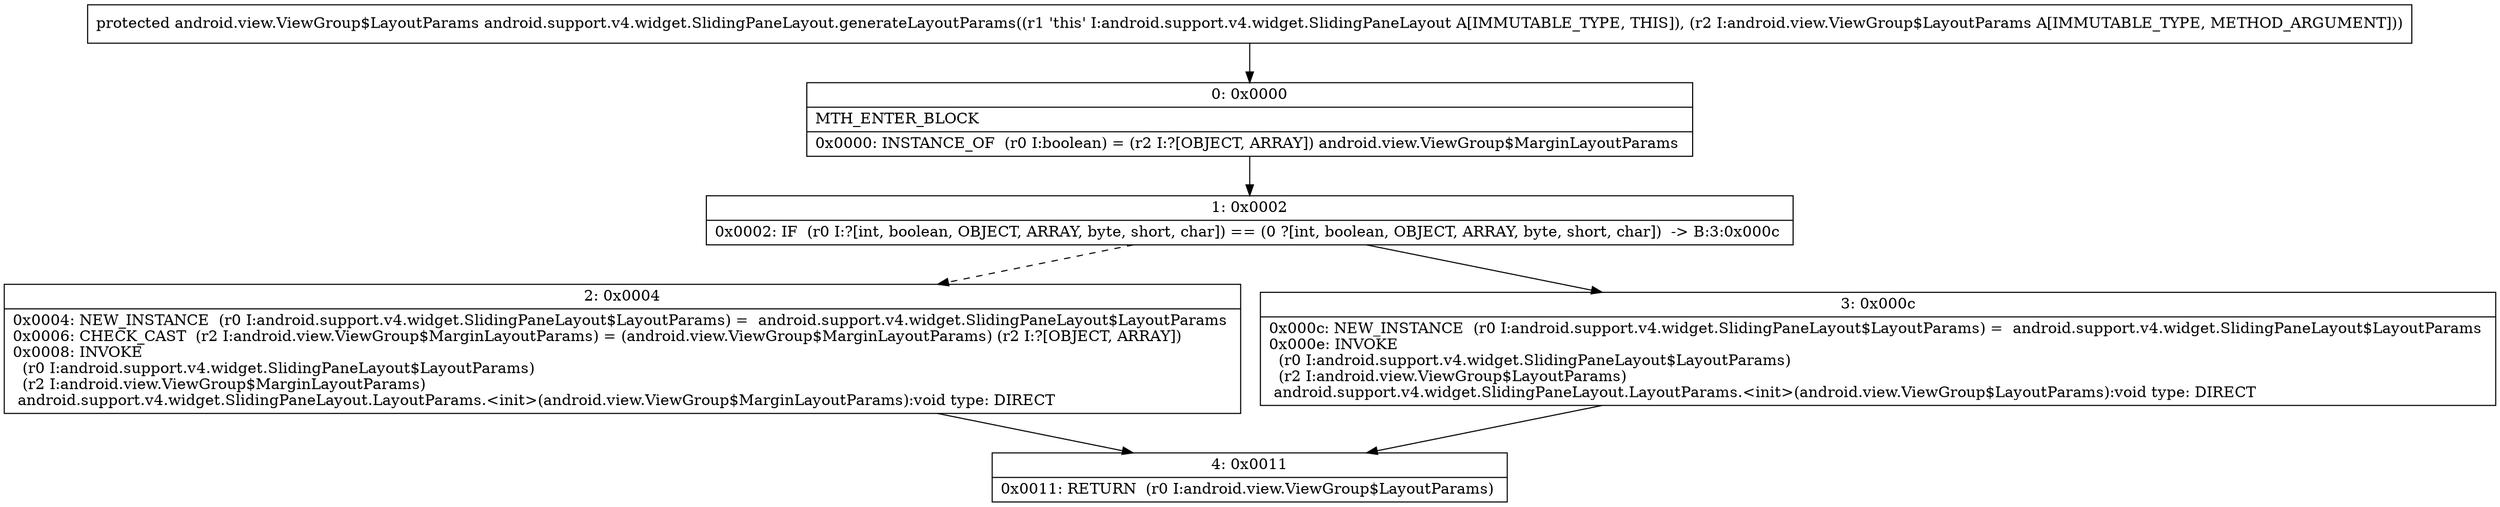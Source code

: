 digraph "CFG forandroid.support.v4.widget.SlidingPaneLayout.generateLayoutParams(Landroid\/view\/ViewGroup$LayoutParams;)Landroid\/view\/ViewGroup$LayoutParams;" {
Node_0 [shape=record,label="{0\:\ 0x0000|MTH_ENTER_BLOCK\l|0x0000: INSTANCE_OF  (r0 I:boolean) = (r2 I:?[OBJECT, ARRAY]) android.view.ViewGroup$MarginLayoutParams \l}"];
Node_1 [shape=record,label="{1\:\ 0x0002|0x0002: IF  (r0 I:?[int, boolean, OBJECT, ARRAY, byte, short, char]) == (0 ?[int, boolean, OBJECT, ARRAY, byte, short, char])  \-\> B:3:0x000c \l}"];
Node_2 [shape=record,label="{2\:\ 0x0004|0x0004: NEW_INSTANCE  (r0 I:android.support.v4.widget.SlidingPaneLayout$LayoutParams) =  android.support.v4.widget.SlidingPaneLayout$LayoutParams \l0x0006: CHECK_CAST  (r2 I:android.view.ViewGroup$MarginLayoutParams) = (android.view.ViewGroup$MarginLayoutParams) (r2 I:?[OBJECT, ARRAY]) \l0x0008: INVOKE  \l  (r0 I:android.support.v4.widget.SlidingPaneLayout$LayoutParams)\l  (r2 I:android.view.ViewGroup$MarginLayoutParams)\l android.support.v4.widget.SlidingPaneLayout.LayoutParams.\<init\>(android.view.ViewGroup$MarginLayoutParams):void type: DIRECT \l}"];
Node_3 [shape=record,label="{3\:\ 0x000c|0x000c: NEW_INSTANCE  (r0 I:android.support.v4.widget.SlidingPaneLayout$LayoutParams) =  android.support.v4.widget.SlidingPaneLayout$LayoutParams \l0x000e: INVOKE  \l  (r0 I:android.support.v4.widget.SlidingPaneLayout$LayoutParams)\l  (r2 I:android.view.ViewGroup$LayoutParams)\l android.support.v4.widget.SlidingPaneLayout.LayoutParams.\<init\>(android.view.ViewGroup$LayoutParams):void type: DIRECT \l}"];
Node_4 [shape=record,label="{4\:\ 0x0011|0x0011: RETURN  (r0 I:android.view.ViewGroup$LayoutParams) \l}"];
MethodNode[shape=record,label="{protected android.view.ViewGroup$LayoutParams android.support.v4.widget.SlidingPaneLayout.generateLayoutParams((r1 'this' I:android.support.v4.widget.SlidingPaneLayout A[IMMUTABLE_TYPE, THIS]), (r2 I:android.view.ViewGroup$LayoutParams A[IMMUTABLE_TYPE, METHOD_ARGUMENT])) }"];
MethodNode -> Node_0;
Node_0 -> Node_1;
Node_1 -> Node_2[style=dashed];
Node_1 -> Node_3;
Node_2 -> Node_4;
Node_3 -> Node_4;
}

